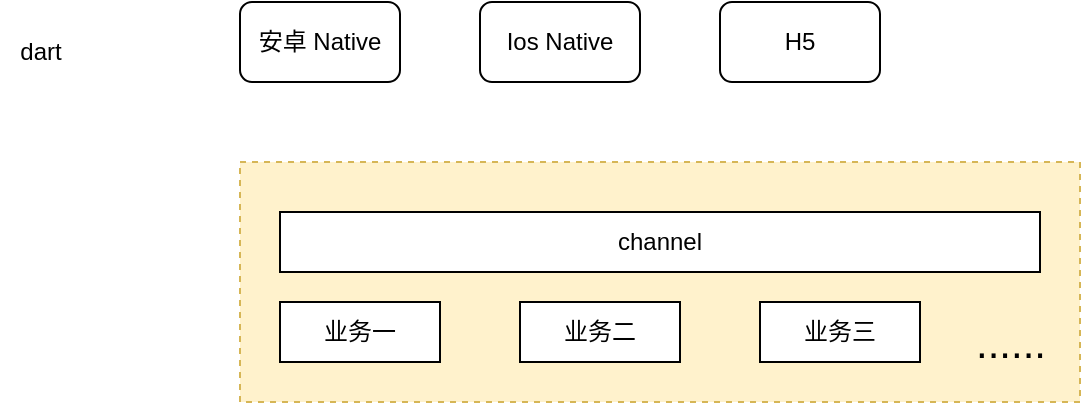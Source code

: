 <mxfile version="14.8.4" type="github"><diagram id="ljr_FUvZKFAzjvvsJ6ff" name="Page-1"><mxGraphModel dx="2249" dy="706" grid="1" gridSize="10" guides="1" tooltips="1" connect="1" arrows="1" fold="1" page="1" pageScale="1" pageWidth="827" pageHeight="1169" math="0" shadow="0"><root><mxCell id="0"/><mxCell id="1" parent="0"/><mxCell id="33zIBT0E25g07gRkME6K-1" value="" style="rounded=0;whiteSpace=wrap;html=1;fillColor=#fff2cc;strokeColor=#d6b656;dashed=1;glass=0;" vertex="1" parent="1"><mxGeometry x="80" y="320" width="420" height="120" as="geometry"/></mxCell><mxCell id="33zIBT0E25g07gRkME6K-2" value="业务一" style="rounded=0;whiteSpace=wrap;html=1;" vertex="1" parent="1"><mxGeometry x="100" y="390" width="80" height="30" as="geometry"/></mxCell><mxCell id="33zIBT0E25g07gRkME6K-3" value="业务二" style="rounded=0;whiteSpace=wrap;html=1;" vertex="1" parent="1"><mxGeometry x="220" y="390" width="80" height="30" as="geometry"/></mxCell><mxCell id="33zIBT0E25g07gRkME6K-4" value="业务三" style="rounded=0;whiteSpace=wrap;html=1;" vertex="1" parent="1"><mxGeometry x="340" y="390" width="80" height="30" as="geometry"/></mxCell><mxCell id="33zIBT0E25g07gRkME6K-6" value="&lt;font style=&quot;font-size: 21px&quot;&gt;......&lt;/font&gt;" style="text;html=1;align=center;verticalAlign=middle;resizable=0;points=[];autosize=1;strokeColor=none;" vertex="1" parent="1"><mxGeometry x="440" y="400" width="50" height="20" as="geometry"/></mxCell><mxCell id="33zIBT0E25g07gRkME6K-7" value="dart" style="text;html=1;align=center;verticalAlign=middle;resizable=0;points=[];autosize=1;strokeColor=none;" vertex="1" parent="1"><mxGeometry x="-40" y="255" width="40" height="20" as="geometry"/></mxCell><mxCell id="33zIBT0E25g07gRkME6K-8" value="安卓 Native" style="rounded=1;whiteSpace=wrap;html=1;" vertex="1" parent="1"><mxGeometry x="80" y="240" width="80" height="40" as="geometry"/></mxCell><mxCell id="33zIBT0E25g07gRkME6K-9" value="Ios Native" style="rounded=1;whiteSpace=wrap;html=1;" vertex="1" parent="1"><mxGeometry x="200" y="240" width="80" height="40" as="geometry"/></mxCell><mxCell id="33zIBT0E25g07gRkME6K-11" value="H5" style="rounded=1;whiteSpace=wrap;html=1;" vertex="1" parent="1"><mxGeometry x="320" y="240" width="80" height="40" as="geometry"/></mxCell><mxCell id="33zIBT0E25g07gRkME6K-12" value="channel" style="rounded=0;whiteSpace=wrap;html=1;" vertex="1" parent="1"><mxGeometry x="100" y="345" width="380" height="30" as="geometry"/></mxCell></root></mxGraphModel></diagram></mxfile>